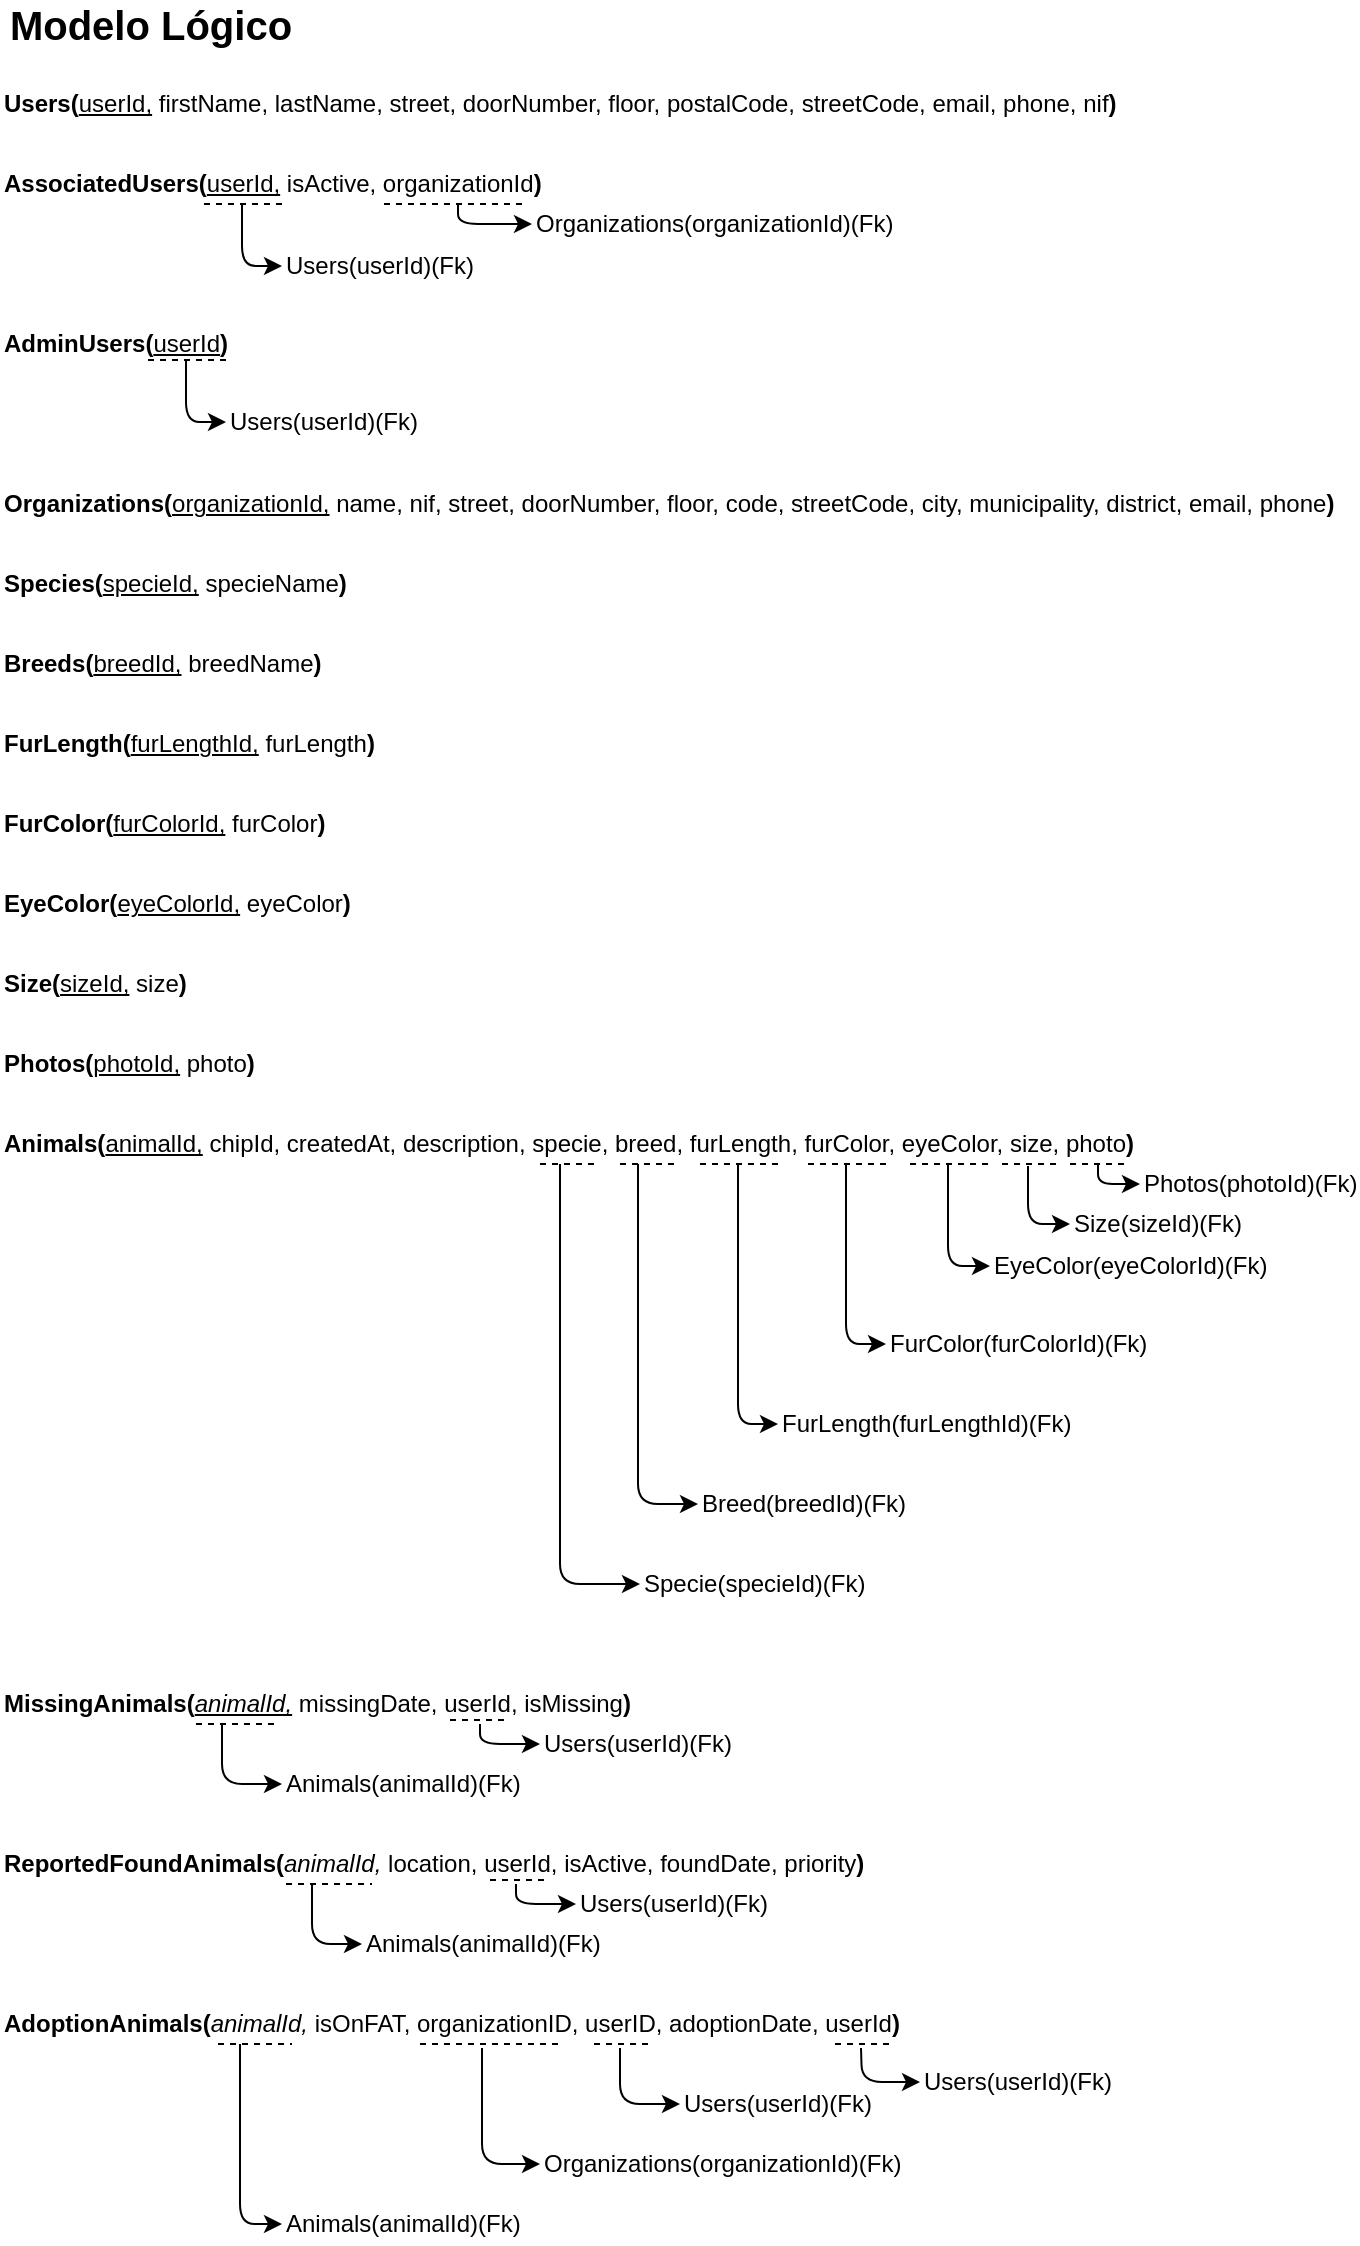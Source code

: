 <mxfile version="13.8.2" type="github">
  <diagram id="GfHvBRDyiS6jTgqCynyz" name="Page-1">
    <mxGraphModel dx="813" dy="443" grid="1" gridSize="10" guides="1" tooltips="1" connect="1" arrows="1" fold="1" page="1" pageScale="1" pageWidth="827" pageHeight="1169" math="0" shadow="0">
      <root>
        <mxCell id="0" />
        <mxCell id="1" parent="0" />
        <mxCell id="PWocoFGBxg9T5XWIW6W9-1" value="Modelo Lógico" style="text;html=1;strokeColor=none;fillColor=none;align=center;verticalAlign=middle;rounded=0;fontStyle=1;fontSize=20;" parent="1" vertex="1">
          <mxGeometry x="40" y="20" width="150" height="20" as="geometry" />
        </mxCell>
        <mxCell id="PWocoFGBxg9T5XWIW6W9-2" value="&lt;b&gt;Users(&lt;/b&gt;&lt;u&gt;userId,&lt;/u&gt;&amp;nbsp;firstName, lastName, street, doorNumber, floor, postalCode, streetCode, email, phone, nif&lt;b&gt;)&lt;/b&gt;" style="text;html=1;strokeColor=none;fillColor=none;align=left;verticalAlign=middle;rounded=0;" parent="1" vertex="1">
          <mxGeometry x="40" y="60" width="190" height="20" as="geometry" />
        </mxCell>
        <mxCell id="PWocoFGBxg9T5XWIW6W9-3" value="&lt;div&gt;&lt;b&gt;Organizations(&lt;/b&gt;&lt;u&gt;organizationId,&lt;/u&gt;&lt;span&gt;&amp;nbsp;name, nif, street, doorNumber, floor, code, streetCode, city, municipality, district, email, phone&lt;/span&gt;&lt;b&gt;)&lt;/b&gt;&lt;/div&gt;" style="text;html=1;strokeColor=none;fillColor=none;align=left;verticalAlign=middle;rounded=0;" parent="1" vertex="1">
          <mxGeometry x="40" y="260" width="40" height="20" as="geometry" />
        </mxCell>
        <mxCell id="PWocoFGBxg9T5XWIW6W9-4" value="&lt;b&gt;Animals(&lt;/b&gt;&lt;u&gt;animalId,&lt;/u&gt;&amp;nbsp;chipId, createdAt, description, specie, breed, furLength, furColor, eyeColor, size, photo&lt;b&gt;)&lt;/b&gt;" style="text;html=1;strokeColor=none;fillColor=none;align=left;verticalAlign=middle;rounded=0;" parent="1" vertex="1">
          <mxGeometry x="40" y="580" width="40" height="20" as="geometry" />
        </mxCell>
        <mxCell id="PWocoFGBxg9T5XWIW6W9-5" value="" style="group" parent="1" vertex="1" connectable="0">
          <mxGeometry x="40" y="860" width="181" height="60" as="geometry" />
        </mxCell>
        <mxCell id="PWocoFGBxg9T5XWIW6W9-6" value="&lt;b&gt;MissingAnimals(&lt;/b&gt;&lt;i&gt;&lt;u&gt;animalId,&lt;/u&gt;&amp;nbsp;&lt;/i&gt;missingDate, userId, isMissing&lt;b&gt;)&lt;/b&gt;" style="text;html=1;strokeColor=none;fillColor=none;align=left;verticalAlign=middle;rounded=0;" parent="PWocoFGBxg9T5XWIW6W9-5" vertex="1">
          <mxGeometry width="40" height="20" as="geometry" />
        </mxCell>
        <mxCell id="PWocoFGBxg9T5XWIW6W9-7" value="" style="endArrow=none;dashed=1;html=1;strokeWidth=1;" parent="PWocoFGBxg9T5XWIW6W9-5" edge="1">
          <mxGeometry width="50" height="50" relative="1" as="geometry">
            <mxPoint x="98" y="20" as="sourcePoint" />
            <mxPoint x="140" y="20" as="targetPoint" />
          </mxGeometry>
        </mxCell>
        <mxCell id="PWocoFGBxg9T5XWIW6W9-8" value="Animals(animalId)(Fk)" style="text;html=1;strokeColor=none;fillColor=none;align=left;verticalAlign=middle;rounded=0;" parent="PWocoFGBxg9T5XWIW6W9-5" vertex="1">
          <mxGeometry x="141" y="40" width="40" height="20" as="geometry" />
        </mxCell>
        <mxCell id="PWocoFGBxg9T5XWIW6W9-9" value="" style="group" parent="1" vertex="1" connectable="0">
          <mxGeometry x="40" y="940" width="181" height="49" as="geometry" />
        </mxCell>
        <mxCell id="PWocoFGBxg9T5XWIW6W9-10" value="&lt;b&gt;ReportedFoundAnimals(&lt;/b&gt;&lt;i&gt;animalId,&lt;/i&gt;&amp;nbsp;location, userId, isActive, foundDate, priority&lt;b&gt;)&lt;/b&gt;" style="text;html=1;strokeColor=none;fillColor=none;align=left;verticalAlign=middle;rounded=0;" parent="PWocoFGBxg9T5XWIW6W9-9" vertex="1">
          <mxGeometry width="40" height="20" as="geometry" />
        </mxCell>
        <mxCell id="PWocoFGBxg9T5XWIW6W9-11" value="" style="endArrow=classic;html=1;edgeStyle=orthogonalEdgeStyle;entryX=0;entryY=0.5;entryDx=0;entryDy=0;" parent="PWocoFGBxg9T5XWIW6W9-9" target="PWocoFGBxg9T5XWIW6W9-17" edge="1">
          <mxGeometry width="50" height="50" relative="1" as="geometry">
            <mxPoint x="156" y="20" as="sourcePoint" />
            <mxPoint x="200" y="30" as="targetPoint" />
            <Array as="points">
              <mxPoint x="156" y="50" />
            </Array>
          </mxGeometry>
        </mxCell>
        <mxCell id="PWocoFGBxg9T5XWIW6W9-12" value="" style="endArrow=none;dashed=1;html=1;strokeWidth=1;" parent="PWocoFGBxg9T5XWIW6W9-9" edge="1">
          <mxGeometry width="50" height="50" relative="1" as="geometry">
            <mxPoint x="143" y="20" as="sourcePoint" />
            <mxPoint x="186" y="20" as="targetPoint" />
          </mxGeometry>
        </mxCell>
        <mxCell id="PWocoFGBxg9T5XWIW6W9-13" value="" style="group" parent="1" vertex="1" connectable="0">
          <mxGeometry x="40" y="1020" width="181" height="49" as="geometry" />
        </mxCell>
        <mxCell id="PWocoFGBxg9T5XWIW6W9-14" value="&lt;b&gt;AdoptionAnimals(&lt;/b&gt;&lt;i&gt;animalId,&lt;/i&gt;&amp;nbsp;isOnFAT, organizationID, userID, adoptionDate, userId&lt;b&gt;)&lt;/b&gt;" style="text;html=1;strokeColor=none;fillColor=none;align=left;verticalAlign=middle;rounded=0;" parent="PWocoFGBxg9T5XWIW6W9-13" vertex="1">
          <mxGeometry width="40" height="20" as="geometry" />
        </mxCell>
        <mxCell id="PWocoFGBxg9T5XWIW6W9-15" value="" style="endArrow=classic;html=1;edgeStyle=orthogonalEdgeStyle;entryX=0;entryY=0.5;entryDx=0;entryDy=0;" parent="PWocoFGBxg9T5XWIW6W9-13" target="PWocoFGBxg9T5XWIW6W9-25" edge="1">
          <mxGeometry width="50" height="50" relative="1" as="geometry">
            <mxPoint x="120" y="20" as="sourcePoint" />
            <mxPoint x="150" y="40" as="targetPoint" />
            <Array as="points">
              <mxPoint x="120" y="110" />
            </Array>
          </mxGeometry>
        </mxCell>
        <mxCell id="PWocoFGBxg9T5XWIW6W9-16" value="" style="endArrow=none;dashed=1;html=1;strokeWidth=1;" parent="PWocoFGBxg9T5XWIW6W9-13" edge="1">
          <mxGeometry width="50" height="50" relative="1" as="geometry">
            <mxPoint x="109" y="20" as="sourcePoint" />
            <mxPoint x="146" y="20" as="targetPoint" />
          </mxGeometry>
        </mxCell>
        <mxCell id="PWocoFGBxg9T5XWIW6W9-17" value="Animals(animalId)(Fk)" style="text;html=1;strokeColor=none;fillColor=none;align=left;verticalAlign=middle;rounded=0;" parent="1" vertex="1">
          <mxGeometry x="221" y="980" width="40" height="20" as="geometry" />
        </mxCell>
        <mxCell id="PWocoFGBxg9T5XWIW6W9-18" value="" style="endArrow=none;dashed=1;html=1;strokeWidth=1;" parent="1" edge="1">
          <mxGeometry width="50" height="50" relative="1" as="geometry">
            <mxPoint x="265" y="878" as="sourcePoint" />
            <mxPoint x="295" y="878" as="targetPoint" />
          </mxGeometry>
        </mxCell>
        <mxCell id="PWocoFGBxg9T5XWIW6W9-19" value="" style="endArrow=classic;html=1;strokeWidth=1;entryX=0;entryY=0.5;entryDx=0;entryDy=0;" parent="1" target="PWocoFGBxg9T5XWIW6W9-8" edge="1">
          <mxGeometry width="50" height="50" relative="1" as="geometry">
            <mxPoint x="151" y="880" as="sourcePoint" />
            <mxPoint x="231" y="980" as="targetPoint" />
            <Array as="points">
              <mxPoint x="151" y="910" />
            </Array>
          </mxGeometry>
        </mxCell>
        <mxCell id="PWocoFGBxg9T5XWIW6W9-20" value="" style="endArrow=classic;html=1;strokeWidth=1;entryX=0;entryY=0.5;entryDx=0;entryDy=0;" parent="1" edge="1">
          <mxGeometry width="50" height="50" relative="1" as="geometry">
            <mxPoint x="280" y="880" as="sourcePoint" />
            <mxPoint x="310" y="890" as="targetPoint" />
            <Array as="points">
              <mxPoint x="280" y="890" />
            </Array>
          </mxGeometry>
        </mxCell>
        <mxCell id="PWocoFGBxg9T5XWIW6W9-21" value="Users(userId)(Fk)" style="text;html=1;strokeColor=none;fillColor=none;align=left;verticalAlign=middle;rounded=0;" parent="1" vertex="1">
          <mxGeometry x="310" y="880" width="40" height="20" as="geometry" />
        </mxCell>
        <mxCell id="PWocoFGBxg9T5XWIW6W9-22" value="" style="endArrow=none;dashed=1;html=1;strokeWidth=1;" parent="1" edge="1">
          <mxGeometry width="50" height="50" relative="1" as="geometry">
            <mxPoint x="285" y="958" as="sourcePoint" />
            <mxPoint x="315" y="958" as="targetPoint" />
          </mxGeometry>
        </mxCell>
        <mxCell id="PWocoFGBxg9T5XWIW6W9-23" value="" style="endArrow=classic;html=1;strokeWidth=1;entryX=0;entryY=0.5;entryDx=0;entryDy=0;" parent="1" target="PWocoFGBxg9T5XWIW6W9-24" edge="1">
          <mxGeometry width="50" height="50" relative="1" as="geometry">
            <mxPoint x="298" y="960" as="sourcePoint" />
            <mxPoint x="258" y="1060" as="targetPoint" />
            <Array as="points">
              <mxPoint x="298" y="970" />
            </Array>
          </mxGeometry>
        </mxCell>
        <mxCell id="PWocoFGBxg9T5XWIW6W9-24" value="Users(userId)(Fk)" style="text;html=1;strokeColor=none;fillColor=none;align=left;verticalAlign=middle;rounded=0;" parent="1" vertex="1">
          <mxGeometry x="328" y="960" width="40" height="20" as="geometry" />
        </mxCell>
        <mxCell id="PWocoFGBxg9T5XWIW6W9-25" value="Animals(animalId)(Fk)" style="text;html=1;strokeColor=none;fillColor=none;align=left;verticalAlign=middle;rounded=0;" parent="1" vertex="1">
          <mxGeometry x="181" y="1120" width="40" height="20" as="geometry" />
        </mxCell>
        <mxCell id="PWocoFGBxg9T5XWIW6W9-26" value="" style="endArrow=none;dashed=1;html=1;strokeWidth=1;" parent="1" edge="1">
          <mxGeometry width="50" height="50" relative="1" as="geometry">
            <mxPoint x="337" y="1040" as="sourcePoint" />
            <mxPoint x="367" y="1040" as="targetPoint" />
          </mxGeometry>
        </mxCell>
        <mxCell id="PWocoFGBxg9T5XWIW6W9-27" value="" style="endArrow=classic;html=1;strokeWidth=1;entryX=0;entryY=0.5;entryDx=0;entryDy=0;" parent="1" target="PWocoFGBxg9T5XWIW6W9-28" edge="1">
          <mxGeometry width="50" height="50" relative="1" as="geometry">
            <mxPoint x="350" y="1042" as="sourcePoint" />
            <mxPoint x="310" y="1142" as="targetPoint" />
            <Array as="points">
              <mxPoint x="350" y="1070" />
            </Array>
          </mxGeometry>
        </mxCell>
        <mxCell id="PWocoFGBxg9T5XWIW6W9-28" value="Users(userId)(Fk)" style="text;html=1;strokeColor=none;fillColor=none;align=left;verticalAlign=middle;rounded=0;" parent="1" vertex="1">
          <mxGeometry x="380" y="1060" width="40" height="20" as="geometry" />
        </mxCell>
        <mxCell id="PWocoFGBxg9T5XWIW6W9-29" value="" style="endArrow=none;dashed=1;html=1;strokeWidth=1;" parent="1" edge="1">
          <mxGeometry width="50" height="50" relative="1" as="geometry">
            <mxPoint x="250" y="1040" as="sourcePoint" />
            <mxPoint x="320" y="1040" as="targetPoint" />
          </mxGeometry>
        </mxCell>
        <mxCell id="PWocoFGBxg9T5XWIW6W9-30" value="" style="endArrow=classic;html=1;strokeWidth=1;entryX=0;entryY=0.5;entryDx=0;entryDy=0;" parent="1" target="PWocoFGBxg9T5XWIW6W9-31" edge="1">
          <mxGeometry width="50" height="50" relative="1" as="geometry">
            <mxPoint x="281" y="1042" as="sourcePoint" />
            <mxPoint x="241" y="1142" as="targetPoint" />
            <Array as="points">
              <mxPoint x="281" y="1100" />
            </Array>
          </mxGeometry>
        </mxCell>
        <mxCell id="PWocoFGBxg9T5XWIW6W9-31" value="Organizations(organizationId)(Fk)" style="text;html=1;strokeColor=none;fillColor=none;align=left;verticalAlign=middle;rounded=0;" parent="1" vertex="1">
          <mxGeometry x="310" y="1090" width="40" height="20" as="geometry" />
        </mxCell>
        <mxCell id="PWocoFGBxg9T5XWIW6W9-32" value="&lt;b&gt;AssociatedUsers(&lt;/b&gt;&lt;u&gt;userId,&lt;/u&gt;&amp;nbsp;isActive, organizationId&lt;b&gt;)&lt;/b&gt;" style="text;html=1;strokeColor=none;fillColor=none;align=left;verticalAlign=middle;rounded=0;" parent="1" vertex="1">
          <mxGeometry x="40" y="100" width="40" height="20" as="geometry" />
        </mxCell>
        <mxCell id="PWocoFGBxg9T5XWIW6W9-33" value="" style="endArrow=none;dashed=1;html=1;strokeWidth=1;" parent="1" edge="1">
          <mxGeometry width="50" height="50" relative="1" as="geometry">
            <mxPoint x="142" y="120" as="sourcePoint" />
            <mxPoint x="181" y="120" as="targetPoint" />
          </mxGeometry>
        </mxCell>
        <mxCell id="PWocoFGBxg9T5XWIW6W9-34" value="" style="endArrow=none;dashed=1;html=1;strokeWidth=1;" parent="1" edge="1">
          <mxGeometry width="50" height="50" relative="1" as="geometry">
            <mxPoint x="232" y="120" as="sourcePoint" />
            <mxPoint x="302" y="120" as="targetPoint" />
          </mxGeometry>
        </mxCell>
        <mxCell id="PWocoFGBxg9T5XWIW6W9-35" value="" style="endArrow=classic;html=1;strokeWidth=1;entryX=0;entryY=0.5;entryDx=0;entryDy=0;" parent="1" target="PWocoFGBxg9T5XWIW6W9-36" edge="1">
          <mxGeometry width="50" height="50" relative="1" as="geometry">
            <mxPoint x="161" y="120" as="sourcePoint" />
            <mxPoint x="151" y="150" as="targetPoint" />
            <Array as="points">
              <mxPoint x="161" y="151" />
            </Array>
          </mxGeometry>
        </mxCell>
        <mxCell id="PWocoFGBxg9T5XWIW6W9-36" value="Users(userId)(Fk)" style="text;html=1;strokeColor=none;fillColor=none;align=left;verticalAlign=middle;rounded=0;" parent="1" vertex="1">
          <mxGeometry x="181" y="141" width="40" height="20" as="geometry" />
        </mxCell>
        <mxCell id="PWocoFGBxg9T5XWIW6W9-37" value="Organizations(organizationId)(Fk)" style="text;html=1;strokeColor=none;fillColor=none;align=left;verticalAlign=middle;rounded=0;" parent="1" vertex="1">
          <mxGeometry x="306" y="120" width="40" height="20" as="geometry" />
        </mxCell>
        <mxCell id="PWocoFGBxg9T5XWIW6W9-38" value="" style="endArrow=classic;html=1;strokeWidth=1;entryX=0;entryY=0.5;entryDx=0;entryDy=0;" parent="1" target="PWocoFGBxg9T5XWIW6W9-37" edge="1">
          <mxGeometry width="50" height="50" relative="1" as="geometry">
            <mxPoint x="269" y="120" as="sourcePoint" />
            <mxPoint x="269" y="20" as="targetPoint" />
            <Array as="points">
              <mxPoint x="269" y="130" />
            </Array>
          </mxGeometry>
        </mxCell>
        <mxCell id="PWocoFGBxg9T5XWIW6W9-43" value="" style="endArrow=none;dashed=1;html=1;strokeWidth=1;" parent="1" edge="1">
          <mxGeometry width="50" height="50" relative="1" as="geometry">
            <mxPoint x="310" y="600" as="sourcePoint" />
            <mxPoint x="340" y="600" as="targetPoint" />
          </mxGeometry>
        </mxCell>
        <mxCell id="PWocoFGBxg9T5XWIW6W9-44" value="" style="endArrow=classic;html=1;strokeWidth=1;entryX=0;entryY=0.5;entryDx=0;entryDy=0;" parent="1" target="PWocoFGBxg9T5XWIW6W9-45" edge="1">
          <mxGeometry width="50" height="50" relative="1" as="geometry">
            <mxPoint x="320" y="600" as="sourcePoint" />
            <mxPoint x="310" y="630" as="targetPoint" />
            <Array as="points">
              <mxPoint x="320" y="810" />
            </Array>
          </mxGeometry>
        </mxCell>
        <mxCell id="PWocoFGBxg9T5XWIW6W9-45" value="Specie(specieId)(Fk)" style="text;html=1;strokeColor=none;fillColor=none;align=left;verticalAlign=middle;rounded=0;" parent="1" vertex="1">
          <mxGeometry x="360" y="800" width="40" height="20" as="geometry" />
        </mxCell>
        <mxCell id="PWocoFGBxg9T5XWIW6W9-46" value="" style="endArrow=none;dashed=1;html=1;strokeWidth=1;" parent="1" edge="1">
          <mxGeometry width="50" height="50" relative="1" as="geometry">
            <mxPoint x="350" y="600" as="sourcePoint" />
            <mxPoint x="380" y="600" as="targetPoint" />
          </mxGeometry>
        </mxCell>
        <mxCell id="PWocoFGBxg9T5XWIW6W9-47" value="" style="endArrow=classic;html=1;strokeWidth=1;entryX=0;entryY=0.5;entryDx=0;entryDy=0;" parent="1" target="PWocoFGBxg9T5XWIW6W9-48" edge="1">
          <mxGeometry width="50" height="50" relative="1" as="geometry">
            <mxPoint x="359" y="600" as="sourcePoint" />
            <mxPoint x="349" y="700" as="targetPoint" />
            <Array as="points">
              <mxPoint x="359" y="701" />
              <mxPoint x="359" y="770" />
            </Array>
          </mxGeometry>
        </mxCell>
        <mxCell id="PWocoFGBxg9T5XWIW6W9-48" value="Breed(breedId)(Fk)" style="text;html=1;strokeColor=none;fillColor=none;align=left;verticalAlign=middle;rounded=0;" parent="1" vertex="1">
          <mxGeometry x="389" y="760" width="40" height="20" as="geometry" />
        </mxCell>
        <mxCell id="PWocoFGBxg9T5XWIW6W9-49" value="" style="endArrow=none;dashed=1;html=1;strokeWidth=1;" parent="1" edge="1">
          <mxGeometry width="50" height="50" relative="1" as="geometry">
            <mxPoint x="390" y="600" as="sourcePoint" />
            <mxPoint x="430" y="600" as="targetPoint" />
          </mxGeometry>
        </mxCell>
        <mxCell id="PWocoFGBxg9T5XWIW6W9-50" value="" style="endArrow=classic;html=1;strokeWidth=1;entryX=0;entryY=0.5;entryDx=0;entryDy=0;" parent="1" target="PWocoFGBxg9T5XWIW6W9-51" edge="1">
          <mxGeometry width="50" height="50" relative="1" as="geometry">
            <mxPoint x="409" y="600" as="sourcePoint" />
            <mxPoint x="399" y="630" as="targetPoint" />
            <Array as="points">
              <mxPoint x="409" y="730" />
            </Array>
          </mxGeometry>
        </mxCell>
        <mxCell id="PWocoFGBxg9T5XWIW6W9-51" value="FurLength(furLengthId)(Fk)" style="text;html=1;strokeColor=none;fillColor=none;align=left;verticalAlign=middle;rounded=0;" parent="1" vertex="1">
          <mxGeometry x="429" y="720" width="40" height="20" as="geometry" />
        </mxCell>
        <mxCell id="PWocoFGBxg9T5XWIW6W9-54" value="" style="endArrow=none;dashed=1;html=1;strokeWidth=1;" parent="1" edge="1">
          <mxGeometry width="50" height="50" relative="1" as="geometry">
            <mxPoint x="444" y="600" as="sourcePoint" />
            <mxPoint x="483" y="600" as="targetPoint" />
          </mxGeometry>
        </mxCell>
        <mxCell id="PWocoFGBxg9T5XWIW6W9-55" value="" style="endArrow=classic;html=1;strokeWidth=1;entryX=0;entryY=0.5;entryDx=0;entryDy=0;" parent="1" target="PWocoFGBxg9T5XWIW6W9-56" edge="1">
          <mxGeometry width="50" height="50" relative="1" as="geometry">
            <mxPoint x="463" y="600" as="sourcePoint" />
            <mxPoint x="453" y="630" as="targetPoint" />
            <Array as="points">
              <mxPoint x="463" y="690" />
            </Array>
          </mxGeometry>
        </mxCell>
        <mxCell id="PWocoFGBxg9T5XWIW6W9-56" value="FurColor(furColorId)(Fk)" style="text;html=1;strokeColor=none;fillColor=none;align=left;verticalAlign=middle;rounded=0;" parent="1" vertex="1">
          <mxGeometry x="483" y="680" width="40" height="20" as="geometry" />
        </mxCell>
        <mxCell id="PWocoFGBxg9T5XWIW6W9-57" value="" style="endArrow=none;dashed=1;html=1;strokeWidth=1;" parent="1" edge="1">
          <mxGeometry width="50" height="50" relative="1" as="geometry">
            <mxPoint x="495" y="600" as="sourcePoint" />
            <mxPoint x="534" y="600" as="targetPoint" />
          </mxGeometry>
        </mxCell>
        <mxCell id="PWocoFGBxg9T5XWIW6W9-58" value="" style="endArrow=classic;html=1;strokeWidth=1;entryX=0;entryY=0.5;entryDx=0;entryDy=0;" parent="1" target="PWocoFGBxg9T5XWIW6W9-59" edge="1">
          <mxGeometry width="50" height="50" relative="1" as="geometry">
            <mxPoint x="514" y="600" as="sourcePoint" />
            <mxPoint x="504" y="630" as="targetPoint" />
            <Array as="points">
              <mxPoint x="514" y="651" />
            </Array>
          </mxGeometry>
        </mxCell>
        <mxCell id="PWocoFGBxg9T5XWIW6W9-59" value="EyeColor(eyeColorId)(Fk)" style="text;html=1;strokeColor=none;fillColor=none;align=left;verticalAlign=middle;rounded=0;" parent="1" vertex="1">
          <mxGeometry x="535" y="641" width="40" height="20" as="geometry" />
        </mxCell>
        <mxCell id="PWocoFGBxg9T5XWIW6W9-60" value="" style="endArrow=none;dashed=1;html=1;strokeWidth=1;" parent="1" edge="1">
          <mxGeometry width="50" height="50" relative="1" as="geometry">
            <mxPoint x="575" y="600" as="sourcePoint" />
            <mxPoint x="604" y="600" as="targetPoint" />
          </mxGeometry>
        </mxCell>
        <mxCell id="PWocoFGBxg9T5XWIW6W9-61" value="" style="endArrow=classic;html=1;strokeWidth=1;entryX=0;entryY=0.5;entryDx=0;entryDy=0;" parent="1" target="PWocoFGBxg9T5XWIW6W9-62" edge="1">
          <mxGeometry width="50" height="50" relative="1" as="geometry">
            <mxPoint x="589" y="600" as="sourcePoint" />
            <mxPoint x="579" y="630" as="targetPoint" />
            <Array as="points">
              <mxPoint x="589" y="610" />
            </Array>
          </mxGeometry>
        </mxCell>
        <mxCell id="PWocoFGBxg9T5XWIW6W9-62" value="Photos(photoId)(Fk)" style="text;html=1;strokeColor=none;fillColor=none;align=left;verticalAlign=middle;rounded=0;" parent="1" vertex="1">
          <mxGeometry x="610" y="600" width="40" height="20" as="geometry" />
        </mxCell>
        <mxCell id="PWocoFGBxg9T5XWIW6W9-65" value="" style="endArrow=none;dashed=1;html=1;strokeWidth=1;" parent="1" edge="1">
          <mxGeometry width="50" height="50" relative="1" as="geometry">
            <mxPoint x="457.5" y="1040" as="sourcePoint" />
            <mxPoint x="487.5" y="1040" as="targetPoint" />
          </mxGeometry>
        </mxCell>
        <mxCell id="PWocoFGBxg9T5XWIW6W9-66" value="" style="endArrow=classic;html=1;strokeWidth=1;entryX=0;entryY=0.5;entryDx=0;entryDy=0;" parent="1" target="PWocoFGBxg9T5XWIW6W9-67" edge="1">
          <mxGeometry width="50" height="50" relative="1" as="geometry">
            <mxPoint x="470.5" y="1042" as="sourcePoint" />
            <mxPoint x="430.5" y="1142" as="targetPoint" />
            <Array as="points">
              <mxPoint x="471" y="1059" />
            </Array>
          </mxGeometry>
        </mxCell>
        <mxCell id="PWocoFGBxg9T5XWIW6W9-67" value="Users(userId)(Fk)" style="text;html=1;strokeColor=none;fillColor=none;align=left;verticalAlign=middle;rounded=0;" parent="1" vertex="1">
          <mxGeometry x="500" y="1049" width="40" height="20" as="geometry" />
        </mxCell>
        <mxCell id="PWocoFGBxg9T5XWIW6W9-68" value="&lt;b&gt;AdminUsers(&lt;/b&gt;&lt;u&gt;userId&lt;/u&gt;&lt;b&gt;)&lt;/b&gt;" style="text;html=1;strokeColor=none;fillColor=none;align=left;verticalAlign=middle;rounded=0;" parent="1" vertex="1">
          <mxGeometry x="40" y="180" width="40" height="20" as="geometry" />
        </mxCell>
        <mxCell id="PWocoFGBxg9T5XWIW6W9-69" value="" style="endArrow=none;dashed=1;html=1;strokeWidth=1;" parent="1" edge="1">
          <mxGeometry width="50" height="50" relative="1" as="geometry">
            <mxPoint x="114" y="198" as="sourcePoint" />
            <mxPoint x="153" y="198" as="targetPoint" />
          </mxGeometry>
        </mxCell>
        <mxCell id="PWocoFGBxg9T5XWIW6W9-70" value="" style="endArrow=classic;html=1;strokeWidth=1;entryX=0;entryY=0.5;entryDx=0;entryDy=0;" parent="1" target="PWocoFGBxg9T5XWIW6W9-71" edge="1">
          <mxGeometry width="50" height="50" relative="1" as="geometry">
            <mxPoint x="133" y="198" as="sourcePoint" />
            <mxPoint x="123" y="228" as="targetPoint" />
            <Array as="points">
              <mxPoint x="133" y="229" />
            </Array>
          </mxGeometry>
        </mxCell>
        <mxCell id="PWocoFGBxg9T5XWIW6W9-71" value="Users(userId)(Fk)" style="text;html=1;strokeColor=none;fillColor=none;align=left;verticalAlign=middle;rounded=0;" parent="1" vertex="1">
          <mxGeometry x="153" y="219" width="40" height="20" as="geometry" />
        </mxCell>
        <mxCell id="PWocoFGBxg9T5XWIW6W9-85" value="&lt;b&gt;Species(&lt;/b&gt;&lt;u&gt;specieId,&lt;/u&gt;&amp;nbsp;specieName&lt;b&gt;)&lt;/b&gt;" style="text;html=1;strokeColor=none;fillColor=none;align=left;verticalAlign=middle;rounded=0;" parent="1" vertex="1">
          <mxGeometry x="40" y="300" width="40" height="20" as="geometry" />
        </mxCell>
        <mxCell id="PWocoFGBxg9T5XWIW6W9-89" value="&lt;b&gt;Breeds(&lt;/b&gt;&lt;u&gt;breedId,&lt;/u&gt;&amp;nbsp;breedName&lt;b&gt;)&lt;/b&gt;" style="text;html=1;strokeColor=none;fillColor=none;align=left;verticalAlign=middle;rounded=0;" parent="1" vertex="1">
          <mxGeometry x="40" y="340" width="40" height="20" as="geometry" />
        </mxCell>
        <mxCell id="PWocoFGBxg9T5XWIW6W9-90" value="&lt;b&gt;FurLength(&lt;/b&gt;&lt;u&gt;furLengthId,&lt;/u&gt;&amp;nbsp;furLength&lt;b&gt;)&lt;/b&gt;" style="text;html=1;strokeColor=none;fillColor=none;align=left;verticalAlign=middle;rounded=0;" parent="1" vertex="1">
          <mxGeometry x="40" y="380" width="40" height="20" as="geometry" />
        </mxCell>
        <mxCell id="PWocoFGBxg9T5XWIW6W9-91" value="&lt;b&gt;FurColor(&lt;/b&gt;&lt;u&gt;furColorId,&lt;/u&gt;&amp;nbsp;furColor&lt;b&gt;)&lt;/b&gt;" style="text;html=1;strokeColor=none;fillColor=none;align=left;verticalAlign=middle;rounded=0;" parent="1" vertex="1">
          <mxGeometry x="40" y="420" width="40" height="20" as="geometry" />
        </mxCell>
        <mxCell id="PWocoFGBxg9T5XWIW6W9-92" value="&lt;b&gt;EyeColor(&lt;/b&gt;&lt;u&gt;eyeColorId,&lt;/u&gt;&amp;nbsp;eyeColor&lt;b&gt;)&lt;/b&gt;" style="text;html=1;strokeColor=none;fillColor=none;align=left;verticalAlign=middle;rounded=0;" parent="1" vertex="1">
          <mxGeometry x="40" y="460" width="40" height="20" as="geometry" />
        </mxCell>
        <mxCell id="PWocoFGBxg9T5XWIW6W9-93" value="&lt;b&gt;Size(&lt;/b&gt;&lt;u&gt;sizeId,&lt;/u&gt;&amp;nbsp;size&lt;b&gt;)&lt;/b&gt;" style="text;html=1;strokeColor=none;fillColor=none;align=left;verticalAlign=middle;rounded=0;" parent="1" vertex="1">
          <mxGeometry x="40" y="500" width="40" height="20" as="geometry" />
        </mxCell>
        <mxCell id="PWocoFGBxg9T5XWIW6W9-94" value="&lt;b&gt;Photos(&lt;/b&gt;&lt;u&gt;photoId,&lt;/u&gt;&amp;nbsp;photo&lt;b&gt;)&lt;/b&gt;" style="text;html=1;strokeColor=none;fillColor=none;align=left;verticalAlign=middle;rounded=0;" parent="1" vertex="1">
          <mxGeometry x="40" y="540" width="40" height="20" as="geometry" />
        </mxCell>
        <mxCell id="PWocoFGBxg9T5XWIW6W9-95" value="" style="endArrow=none;dashed=1;html=1;strokeWidth=1;" parent="1" edge="1">
          <mxGeometry width="50" height="50" relative="1" as="geometry">
            <mxPoint x="541" y="600" as="sourcePoint" />
            <mxPoint x="570" y="600" as="targetPoint" />
          </mxGeometry>
        </mxCell>
        <mxCell id="PWocoFGBxg9T5XWIW6W9-96" value="" style="endArrow=classic;html=1;strokeWidth=1;entryX=0;entryY=0.5;entryDx=0;entryDy=0;" parent="1" target="PWocoFGBxg9T5XWIW6W9-97" edge="1">
          <mxGeometry width="50" height="50" relative="1" as="geometry">
            <mxPoint x="554" y="601" as="sourcePoint" />
            <mxPoint x="544" y="631" as="targetPoint" />
            <Array as="points">
              <mxPoint x="554" y="630" />
            </Array>
          </mxGeometry>
        </mxCell>
        <mxCell id="PWocoFGBxg9T5XWIW6W9-97" value="Size(sizeId)(Fk)" style="text;html=1;strokeColor=none;fillColor=none;align=left;verticalAlign=middle;rounded=0;" parent="1" vertex="1">
          <mxGeometry x="575" y="620" width="40" height="20" as="geometry" />
        </mxCell>
      </root>
    </mxGraphModel>
  </diagram>
</mxfile>
